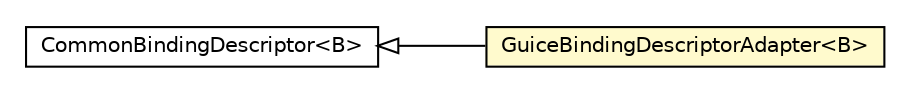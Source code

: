 #!/usr/local/bin/dot
#
# Class diagram 
# Generated by UMLGraph version R5_6-24-gf6e263 (http://www.umlgraph.org/)
#

digraph G {
	edge [fontname="Helvetica",fontsize=10,labelfontname="Helvetica",labelfontsize=10];
	node [fontname="Helvetica",fontsize=10,shape=plaintext];
	nodesep=0.25;
	ranksep=0.5;
	rankdir=LR;
	// com.gwtplatform.dispatch.server.actionhandlervalidator.ActionHandlerValidatorLinkerHelper.CommonBindingDescriptor<B>
	c204995 [label=<<table title="com.gwtplatform.dispatch.server.actionhandlervalidator.ActionHandlerValidatorLinkerHelper.CommonBindingDescriptor" border="0" cellborder="1" cellspacing="0" cellpadding="2" port="p" href="../actionhandlervalidator/ActionHandlerValidatorLinkerHelper.CommonBindingDescriptor.html">
		<tr><td><table border="0" cellspacing="0" cellpadding="1">
<tr><td align="center" balign="center"> CommonBindingDescriptor&lt;B&gt; </td></tr>
		</table></td></tr>
		</table>>, URL="../actionhandlervalidator/ActionHandlerValidatorLinkerHelper.CommonBindingDescriptor.html", fontname="Helvetica", fontcolor="black", fontsize=10.0];
	// com.gwtplatform.dispatch.server.guice.GuiceBeanProvider.GuiceBindingDescriptorAdapter<B>
	c205207 [label=<<table title="com.gwtplatform.dispatch.server.guice.GuiceBeanProvider.GuiceBindingDescriptorAdapter" border="0" cellborder="1" cellspacing="0" cellpadding="2" port="p" bgcolor="lemonChiffon" href="./GuiceBeanProvider.GuiceBindingDescriptorAdapter.html">
		<tr><td><table border="0" cellspacing="0" cellpadding="1">
<tr><td align="center" balign="center"> GuiceBindingDescriptorAdapter&lt;B&gt; </td></tr>
		</table></td></tr>
		</table>>, URL="./GuiceBeanProvider.GuiceBindingDescriptorAdapter.html", fontname="Helvetica", fontcolor="black", fontsize=10.0];
	//com.gwtplatform.dispatch.server.guice.GuiceBeanProvider.GuiceBindingDescriptorAdapter<B> extends com.gwtplatform.dispatch.server.actionhandlervalidator.ActionHandlerValidatorLinkerHelper.CommonBindingDescriptor<B>
	c204995:p -> c205207:p [dir=back,arrowtail=empty];
}

